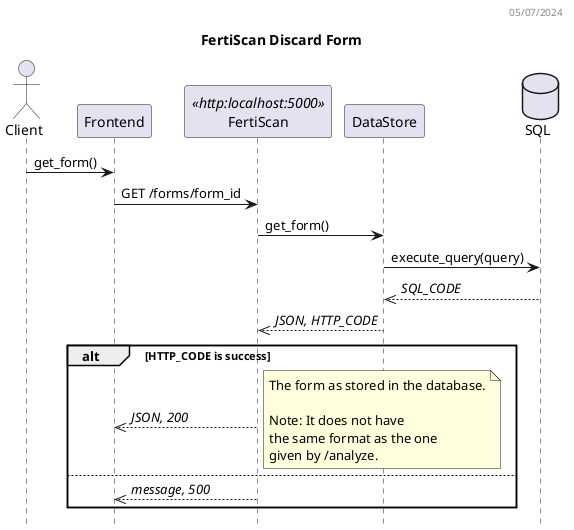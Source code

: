 @startuml FertiScan Sequence Diagram
header 05/07/2024

title FertiScan Discard Form
hide empty members
hide footbox

actor "Client" as C
participant Frontend as FE
participant FertiScan as BE <<http:localhost:5000>>
participant DataStore as DS
database SQL as DB

C -> FE: get_form()
FE -> BE: GET /forms/form_id
BE -> DS: get_form() 
DS -> DB: execute_query(query)
DS <<-- DB: //SQL_CODE//
BE <<-- DS: //JSON, HTTP_CODE//
alt HTTP_CODE is success
  FE <<-- BE: //JSON, 200//
  note right
    The form as stored in the database.

    Note: It does not have
    the same format as the one
    given by /analyze.
  end note
else
  FE <<-- BE: //message, 500//
end

@enduml

